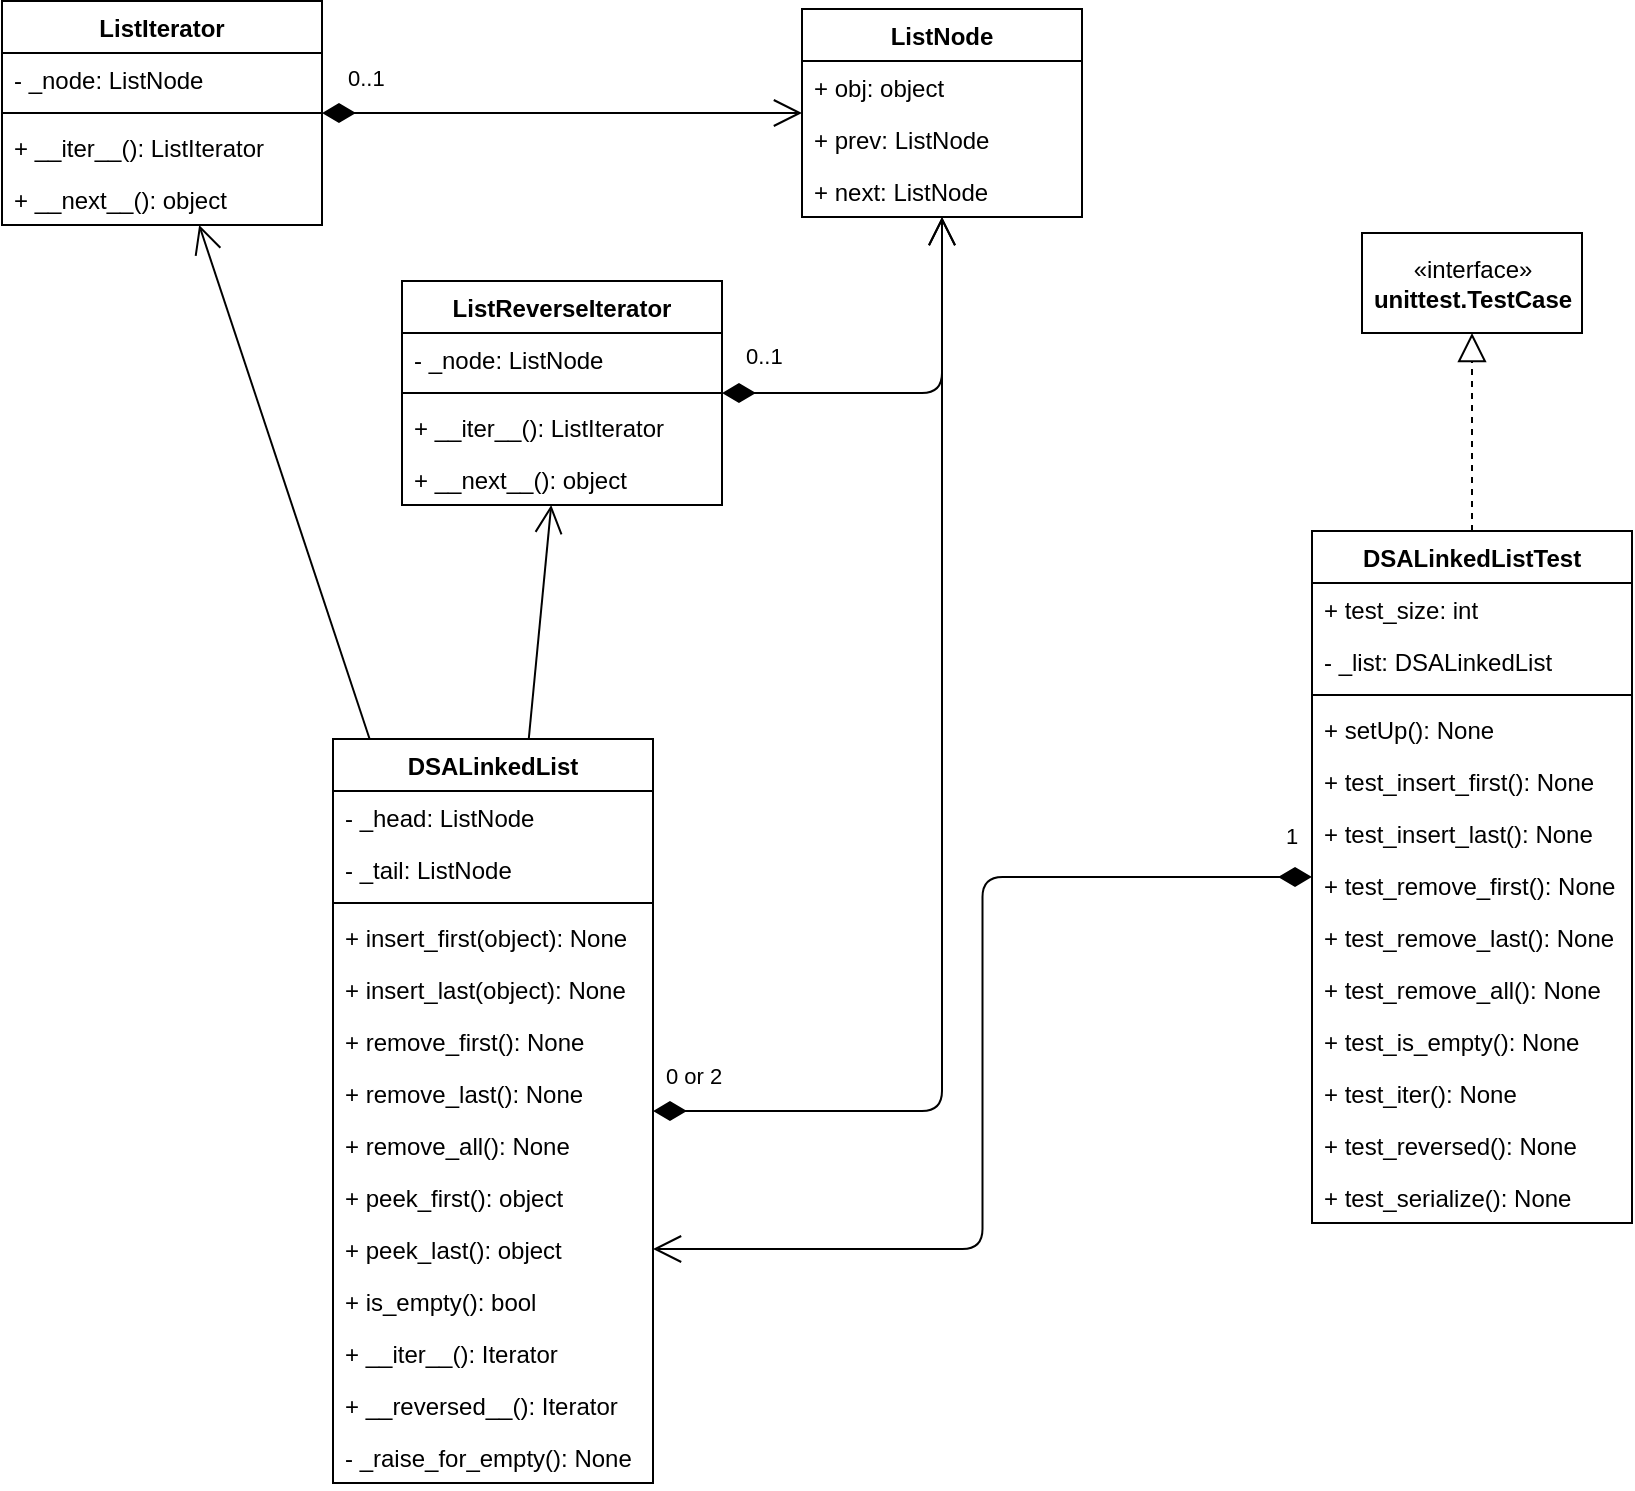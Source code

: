 <mxfile version="11.1.4"><diagram id="dMNKexgdfErFLsbpCKba" name="Page-1"><mxGraphModel dx="1649" dy="1069" grid="1" gridSize="10" guides="1" tooltips="1" connect="1" arrows="1" fold="1" page="1" pageScale="1" pageWidth="1100" pageHeight="850" math="0" shadow="0"><root><mxCell id="0"/><mxCell id="1" parent="0"/><mxCell id="wbKLgXvXoiBq53RBk5Bj-1" value="ListNode" style="swimlane;fontStyle=1;childLayout=stackLayout;horizontal=1;startSize=26;fillColor=none;horizontalStack=0;resizeParent=1;resizeParentMax=0;resizeLast=0;collapsible=1;marginBottom=0;" vertex="1" parent="1"><mxGeometry x="520" y="67.5" width="140" height="104" as="geometry"/></mxCell><mxCell id="wbKLgXvXoiBq53RBk5Bj-2" value="+ obj: object" style="text;strokeColor=none;fillColor=none;align=left;verticalAlign=top;spacingLeft=4;spacingRight=4;overflow=hidden;rotatable=0;points=[[0,0.5],[1,0.5]];portConstraint=eastwest;" vertex="1" parent="wbKLgXvXoiBq53RBk5Bj-1"><mxGeometry y="26" width="140" height="26" as="geometry"/></mxCell><mxCell id="wbKLgXvXoiBq53RBk5Bj-3" value="+ prev: ListNode" style="text;strokeColor=none;fillColor=none;align=left;verticalAlign=top;spacingLeft=4;spacingRight=4;overflow=hidden;rotatable=0;points=[[0,0.5],[1,0.5]];portConstraint=eastwest;" vertex="1" parent="wbKLgXvXoiBq53RBk5Bj-1"><mxGeometry y="52" width="140" height="26" as="geometry"/></mxCell><mxCell id="wbKLgXvXoiBq53RBk5Bj-4" value="+ next: ListNode" style="text;strokeColor=none;fillColor=none;align=left;verticalAlign=top;spacingLeft=4;spacingRight=4;overflow=hidden;rotatable=0;points=[[0,0.5],[1,0.5]];portConstraint=eastwest;" vertex="1" parent="wbKLgXvXoiBq53RBk5Bj-1"><mxGeometry y="78" width="140" height="26" as="geometry"/></mxCell><mxCell id="wbKLgXvXoiBq53RBk5Bj-5" value="DSALinkedList" style="swimlane;fontStyle=1;align=center;verticalAlign=top;childLayout=stackLayout;horizontal=1;startSize=26;horizontalStack=0;resizeParent=1;resizeParentMax=0;resizeLast=0;collapsible=1;marginBottom=0;" vertex="1" parent="1"><mxGeometry x="285.5" y="432.5" width="160" height="372" as="geometry"/></mxCell><mxCell id="wbKLgXvXoiBq53RBk5Bj-6" value="- _head: ListNode" style="text;strokeColor=none;fillColor=none;align=left;verticalAlign=top;spacingLeft=4;spacingRight=4;overflow=hidden;rotatable=0;points=[[0,0.5],[1,0.5]];portConstraint=eastwest;" vertex="1" parent="wbKLgXvXoiBq53RBk5Bj-5"><mxGeometry y="26" width="160" height="26" as="geometry"/></mxCell><mxCell id="wbKLgXvXoiBq53RBk5Bj-9" value="- _tail: ListNode" style="text;strokeColor=none;fillColor=none;align=left;verticalAlign=top;spacingLeft=4;spacingRight=4;overflow=hidden;rotatable=0;points=[[0,0.5],[1,0.5]];portConstraint=eastwest;" vertex="1" parent="wbKLgXvXoiBq53RBk5Bj-5"><mxGeometry y="52" width="160" height="26" as="geometry"/></mxCell><mxCell id="wbKLgXvXoiBq53RBk5Bj-7" value="" style="line;strokeWidth=1;fillColor=none;align=left;verticalAlign=middle;spacingTop=-1;spacingLeft=3;spacingRight=3;rotatable=0;labelPosition=right;points=[];portConstraint=eastwest;" vertex="1" parent="wbKLgXvXoiBq53RBk5Bj-5"><mxGeometry y="78" width="160" height="8" as="geometry"/></mxCell><mxCell id="wbKLgXvXoiBq53RBk5Bj-8" value="+ insert_first(object): None" style="text;strokeColor=none;fillColor=none;align=left;verticalAlign=top;spacingLeft=4;spacingRight=4;overflow=hidden;rotatable=0;points=[[0,0.5],[1,0.5]];portConstraint=eastwest;" vertex="1" parent="wbKLgXvXoiBq53RBk5Bj-5"><mxGeometry y="86" width="160" height="26" as="geometry"/></mxCell><mxCell id="wbKLgXvXoiBq53RBk5Bj-10" value="+ insert_last(object): None" style="text;strokeColor=none;fillColor=none;align=left;verticalAlign=top;spacingLeft=4;spacingRight=4;overflow=hidden;rotatable=0;points=[[0,0.5],[1,0.5]];portConstraint=eastwest;" vertex="1" parent="wbKLgXvXoiBq53RBk5Bj-5"><mxGeometry y="112" width="160" height="26" as="geometry"/></mxCell><mxCell id="wbKLgXvXoiBq53RBk5Bj-11" value="+ remove_first(): None" style="text;strokeColor=none;fillColor=none;align=left;verticalAlign=top;spacingLeft=4;spacingRight=4;overflow=hidden;rotatable=0;points=[[0,0.5],[1,0.5]];portConstraint=eastwest;" vertex="1" parent="wbKLgXvXoiBq53RBk5Bj-5"><mxGeometry y="138" width="160" height="26" as="geometry"/></mxCell><mxCell id="wbKLgXvXoiBq53RBk5Bj-12" value="+ remove_last(): None" style="text;strokeColor=none;fillColor=none;align=left;verticalAlign=top;spacingLeft=4;spacingRight=4;overflow=hidden;rotatable=0;points=[[0,0.5],[1,0.5]];portConstraint=eastwest;" vertex="1" parent="wbKLgXvXoiBq53RBk5Bj-5"><mxGeometry y="164" width="160" height="26" as="geometry"/></mxCell><mxCell id="wbKLgXvXoiBq53RBk5Bj-13" value="+ remove_all(): None" style="text;strokeColor=none;fillColor=none;align=left;verticalAlign=top;spacingLeft=4;spacingRight=4;overflow=hidden;rotatable=0;points=[[0,0.5],[1,0.5]];portConstraint=eastwest;" vertex="1" parent="wbKLgXvXoiBq53RBk5Bj-5"><mxGeometry y="190" width="160" height="26" as="geometry"/></mxCell><mxCell id="wbKLgXvXoiBq53RBk5Bj-14" value="+ peek_first(): object" style="text;strokeColor=none;fillColor=none;align=left;verticalAlign=top;spacingLeft=4;spacingRight=4;overflow=hidden;rotatable=0;points=[[0,0.5],[1,0.5]];portConstraint=eastwest;" vertex="1" parent="wbKLgXvXoiBq53RBk5Bj-5"><mxGeometry y="216" width="160" height="26" as="geometry"/></mxCell><mxCell id="wbKLgXvXoiBq53RBk5Bj-15" value="+ peek_last(): object" style="text;strokeColor=none;fillColor=none;align=left;verticalAlign=top;spacingLeft=4;spacingRight=4;overflow=hidden;rotatable=0;points=[[0,0.5],[1,0.5]];portConstraint=eastwest;" vertex="1" parent="wbKLgXvXoiBq53RBk5Bj-5"><mxGeometry y="242" width="160" height="26" as="geometry"/></mxCell><mxCell id="wbKLgXvXoiBq53RBk5Bj-16" value="+ is_empty(): bool" style="text;strokeColor=none;fillColor=none;align=left;verticalAlign=top;spacingLeft=4;spacingRight=4;overflow=hidden;rotatable=0;points=[[0,0.5],[1,0.5]];portConstraint=eastwest;" vertex="1" parent="wbKLgXvXoiBq53RBk5Bj-5"><mxGeometry y="268" width="160" height="26" as="geometry"/></mxCell><mxCell id="wbKLgXvXoiBq53RBk5Bj-17" value="+ __iter__(): Iterator" style="text;strokeColor=none;fillColor=none;align=left;verticalAlign=top;spacingLeft=4;spacingRight=4;overflow=hidden;rotatable=0;points=[[0,0.5],[1,0.5]];portConstraint=eastwest;" vertex="1" parent="wbKLgXvXoiBq53RBk5Bj-5"><mxGeometry y="294" width="160" height="26" as="geometry"/></mxCell><mxCell id="wbKLgXvXoiBq53RBk5Bj-18" value="+ __reversed__(): Iterator" style="text;strokeColor=none;fillColor=none;align=left;verticalAlign=top;spacingLeft=4;spacingRight=4;overflow=hidden;rotatable=0;points=[[0,0.5],[1,0.5]];portConstraint=eastwest;" vertex="1" parent="wbKLgXvXoiBq53RBk5Bj-5"><mxGeometry y="320" width="160" height="26" as="geometry"/></mxCell><mxCell id="wbKLgXvXoiBq53RBk5Bj-19" value="- _raise_for_empty(): None" style="text;strokeColor=none;fillColor=none;align=left;verticalAlign=top;spacingLeft=4;spacingRight=4;overflow=hidden;rotatable=0;points=[[0,0.5],[1,0.5]];portConstraint=eastwest;" vertex="1" parent="wbKLgXvXoiBq53RBk5Bj-5"><mxGeometry y="346" width="160" height="26" as="geometry"/></mxCell><mxCell id="wbKLgXvXoiBq53RBk5Bj-20" value="0 or 2" style="endArrow=open;html=1;endSize=12;startArrow=diamondThin;startSize=14;startFill=1;edgeStyle=orthogonalEdgeStyle;align=left;verticalAlign=bottom;" edge="1" parent="1" source="wbKLgXvXoiBq53RBk5Bj-5" target="wbKLgXvXoiBq53RBk5Bj-1"><mxGeometry x="-0.482" y="140" relative="1" as="geometry"><mxPoint x="285.5" y="829.5" as="sourcePoint"/><mxPoint x="445.5" y="829.5" as="targetPoint"/><mxPoint as="offset"/></mxGeometry></mxCell><mxCell id="wbKLgXvXoiBq53RBk5Bj-21" value="«interface»&lt;br&gt;&lt;b&gt;unittest.TestCase&lt;/b&gt;" style="html=1;" vertex="1" parent="1"><mxGeometry x="800" y="179.5" width="110" height="50" as="geometry"/></mxCell><mxCell id="wbKLgXvXoiBq53RBk5Bj-22" value="DSALinkedListTest" style="swimlane;fontStyle=1;align=center;verticalAlign=top;childLayout=stackLayout;horizontal=1;startSize=26;horizontalStack=0;resizeParent=1;resizeParentMax=0;resizeLast=0;collapsible=1;marginBottom=0;" vertex="1" parent="1"><mxGeometry x="775" y="328.5" width="160" height="346" as="geometry"/></mxCell><mxCell id="wbKLgXvXoiBq53RBk5Bj-23" value="+ test_size: int" style="text;strokeColor=none;fillColor=none;align=left;verticalAlign=top;spacingLeft=4;spacingRight=4;overflow=hidden;rotatable=0;points=[[0,0.5],[1,0.5]];portConstraint=eastwest;" vertex="1" parent="wbKLgXvXoiBq53RBk5Bj-22"><mxGeometry y="26" width="160" height="26" as="geometry"/></mxCell><mxCell id="wbKLgXvXoiBq53RBk5Bj-26" value="- _list: DSALinkedList" style="text;strokeColor=none;fillColor=none;align=left;verticalAlign=top;spacingLeft=4;spacingRight=4;overflow=hidden;rotatable=0;points=[[0,0.5],[1,0.5]];portConstraint=eastwest;" vertex="1" parent="wbKLgXvXoiBq53RBk5Bj-22"><mxGeometry y="52" width="160" height="26" as="geometry"/></mxCell><mxCell id="wbKLgXvXoiBq53RBk5Bj-24" value="" style="line;strokeWidth=1;fillColor=none;align=left;verticalAlign=middle;spacingTop=-1;spacingLeft=3;spacingRight=3;rotatable=0;labelPosition=right;points=[];portConstraint=eastwest;" vertex="1" parent="wbKLgXvXoiBq53RBk5Bj-22"><mxGeometry y="78" width="160" height="8" as="geometry"/></mxCell><mxCell id="wbKLgXvXoiBq53RBk5Bj-25" value="+ setUp(): None" style="text;strokeColor=none;fillColor=none;align=left;verticalAlign=top;spacingLeft=4;spacingRight=4;overflow=hidden;rotatable=0;points=[[0,0.5],[1,0.5]];portConstraint=eastwest;" vertex="1" parent="wbKLgXvXoiBq53RBk5Bj-22"><mxGeometry y="86" width="160" height="26" as="geometry"/></mxCell><mxCell id="wbKLgXvXoiBq53RBk5Bj-29" value="+ test_insert_first(): None" style="text;strokeColor=none;fillColor=none;align=left;verticalAlign=top;spacingLeft=4;spacingRight=4;overflow=hidden;rotatable=0;points=[[0,0.5],[1,0.5]];portConstraint=eastwest;" vertex="1" parent="wbKLgXvXoiBq53RBk5Bj-22"><mxGeometry y="112" width="160" height="26" as="geometry"/></mxCell><mxCell id="wbKLgXvXoiBq53RBk5Bj-31" value="+ test_insert_last(): None" style="text;strokeColor=none;fillColor=none;align=left;verticalAlign=top;spacingLeft=4;spacingRight=4;overflow=hidden;rotatable=0;points=[[0,0.5],[1,0.5]];portConstraint=eastwest;" vertex="1" parent="wbKLgXvXoiBq53RBk5Bj-22"><mxGeometry y="138" width="160" height="26" as="geometry"/></mxCell><mxCell id="wbKLgXvXoiBq53RBk5Bj-32" value="+ test_remove_first(): None" style="text;strokeColor=none;fillColor=none;align=left;verticalAlign=top;spacingLeft=4;spacingRight=4;overflow=hidden;rotatable=0;points=[[0,0.5],[1,0.5]];portConstraint=eastwest;" vertex="1" parent="wbKLgXvXoiBq53RBk5Bj-22"><mxGeometry y="164" width="160" height="26" as="geometry"/></mxCell><mxCell id="wbKLgXvXoiBq53RBk5Bj-30" value="+ test_remove_last(): None" style="text;strokeColor=none;fillColor=none;align=left;verticalAlign=top;spacingLeft=4;spacingRight=4;overflow=hidden;rotatable=0;points=[[0,0.5],[1,0.5]];portConstraint=eastwest;" vertex="1" parent="wbKLgXvXoiBq53RBk5Bj-22"><mxGeometry y="190" width="160" height="26" as="geometry"/></mxCell><mxCell id="wbKLgXvXoiBq53RBk5Bj-33" value="+ test_remove_all(): None" style="text;strokeColor=none;fillColor=none;align=left;verticalAlign=top;spacingLeft=4;spacingRight=4;overflow=hidden;rotatable=0;points=[[0,0.5],[1,0.5]];portConstraint=eastwest;" vertex="1" parent="wbKLgXvXoiBq53RBk5Bj-22"><mxGeometry y="216" width="160" height="26" as="geometry"/></mxCell><mxCell id="wbKLgXvXoiBq53RBk5Bj-34" value="+ test_is_empty(): None" style="text;strokeColor=none;fillColor=none;align=left;verticalAlign=top;spacingLeft=4;spacingRight=4;overflow=hidden;rotatable=0;points=[[0,0.5],[1,0.5]];portConstraint=eastwest;" vertex="1" parent="wbKLgXvXoiBq53RBk5Bj-22"><mxGeometry y="242" width="160" height="26" as="geometry"/></mxCell><mxCell id="wbKLgXvXoiBq53RBk5Bj-35" value="+ test_iter(): None" style="text;strokeColor=none;fillColor=none;align=left;verticalAlign=top;spacingLeft=4;spacingRight=4;overflow=hidden;rotatable=0;points=[[0,0.5],[1,0.5]];portConstraint=eastwest;" vertex="1" parent="wbKLgXvXoiBq53RBk5Bj-22"><mxGeometry y="268" width="160" height="26" as="geometry"/></mxCell><mxCell id="wbKLgXvXoiBq53RBk5Bj-36" value="+ test_reversed(): None" style="text;strokeColor=none;fillColor=none;align=left;verticalAlign=top;spacingLeft=4;spacingRight=4;overflow=hidden;rotatable=0;points=[[0,0.5],[1,0.5]];portConstraint=eastwest;" vertex="1" parent="wbKLgXvXoiBq53RBk5Bj-22"><mxGeometry y="294" width="160" height="26" as="geometry"/></mxCell><mxCell id="wbKLgXvXoiBq53RBk5Bj-37" value="+ test_serialize(): None" style="text;strokeColor=none;fillColor=none;align=left;verticalAlign=top;spacingLeft=4;spacingRight=4;overflow=hidden;rotatable=0;points=[[0,0.5],[1,0.5]];portConstraint=eastwest;" vertex="1" parent="wbKLgXvXoiBq53RBk5Bj-22"><mxGeometry y="320" width="160" height="26" as="geometry"/></mxCell><mxCell id="wbKLgXvXoiBq53RBk5Bj-27" value="1" style="endArrow=open;html=1;endSize=12;startArrow=diamondThin;startSize=14;startFill=1;edgeStyle=orthogonalEdgeStyle;align=left;verticalAlign=bottom;entryX=1;entryY=0.5;entryDx=0;entryDy=0;" edge="1" parent="1" source="wbKLgXvXoiBq53RBk5Bj-22" target="wbKLgXvXoiBq53RBk5Bj-15"><mxGeometry x="-0.942" y="-12" relative="1" as="geometry"><mxPoint x="551.5" y="622" as="sourcePoint"/><mxPoint x="491.5" y="832" as="targetPoint"/><mxPoint as="offset"/></mxGeometry></mxCell><mxCell id="wbKLgXvXoiBq53RBk5Bj-28" value="" style="endArrow=block;dashed=1;endFill=0;endSize=12;html=1;" edge="1" parent="1" source="wbKLgXvXoiBq53RBk5Bj-22" target="wbKLgXvXoiBq53RBk5Bj-21"><mxGeometry width="160" relative="1" as="geometry"><mxPoint x="591.5" y="602" as="sourcePoint"/><mxPoint x="491.5" y="832" as="targetPoint"/></mxGeometry></mxCell><mxCell id="wbKLgXvXoiBq53RBk5Bj-38" value="ListIterator" style="swimlane;fontStyle=1;align=center;verticalAlign=top;childLayout=stackLayout;horizontal=1;startSize=26;horizontalStack=0;resizeParent=1;resizeParentMax=0;resizeLast=0;collapsible=1;marginBottom=0;" vertex="1" parent="1"><mxGeometry x="120" y="63.5" width="160" height="112" as="geometry"/></mxCell><mxCell id="wbKLgXvXoiBq53RBk5Bj-39" value="- _node: ListNode" style="text;strokeColor=none;fillColor=none;align=left;verticalAlign=top;spacingLeft=4;spacingRight=4;overflow=hidden;rotatable=0;points=[[0,0.5],[1,0.5]];portConstraint=eastwest;" vertex="1" parent="wbKLgXvXoiBq53RBk5Bj-38"><mxGeometry y="26" width="160" height="26" as="geometry"/></mxCell><mxCell id="wbKLgXvXoiBq53RBk5Bj-40" value="" style="line;strokeWidth=1;fillColor=none;align=left;verticalAlign=middle;spacingTop=-1;spacingLeft=3;spacingRight=3;rotatable=0;labelPosition=right;points=[];portConstraint=eastwest;" vertex="1" parent="wbKLgXvXoiBq53RBk5Bj-38"><mxGeometry y="52" width="160" height="8" as="geometry"/></mxCell><mxCell id="wbKLgXvXoiBq53RBk5Bj-41" value="+ __iter__(): ListIterator" style="text;strokeColor=none;fillColor=none;align=left;verticalAlign=top;spacingLeft=4;spacingRight=4;overflow=hidden;rotatable=0;points=[[0,0.5],[1,0.5]];portConstraint=eastwest;" vertex="1" parent="wbKLgXvXoiBq53RBk5Bj-38"><mxGeometry y="60" width="160" height="26" as="geometry"/></mxCell><mxCell id="wbKLgXvXoiBq53RBk5Bj-43" value="+ __next__(): object" style="text;strokeColor=none;fillColor=none;align=left;verticalAlign=top;spacingLeft=4;spacingRight=4;overflow=hidden;rotatable=0;points=[[0,0.5],[1,0.5]];portConstraint=eastwest;" vertex="1" parent="wbKLgXvXoiBq53RBk5Bj-38"><mxGeometry y="86" width="160" height="26" as="geometry"/></mxCell><mxCell id="wbKLgXvXoiBq53RBk5Bj-42" value="&lt;div&gt;0..1&lt;/div&gt;" style="endArrow=open;html=1;endSize=12;startArrow=diamondThin;startSize=14;startFill=1;edgeStyle=orthogonalEdgeStyle;align=left;verticalAlign=bottom;" edge="1" parent="1" source="wbKLgXvXoiBq53RBk5Bj-38" target="wbKLgXvXoiBq53RBk5Bj-1"><mxGeometry x="-0.917" y="9" relative="1" as="geometry"><mxPoint x="140" y="830" as="sourcePoint"/><mxPoint x="300" y="830" as="targetPoint"/><mxPoint x="1" as="offset"/></mxGeometry></mxCell><mxCell id="wbKLgXvXoiBq53RBk5Bj-44" value="ListReverseIterator" style="swimlane;fontStyle=1;align=center;verticalAlign=top;childLayout=stackLayout;horizontal=1;startSize=26;horizontalStack=0;resizeParent=1;resizeParentMax=0;resizeLast=0;collapsible=1;marginBottom=0;" vertex="1" parent="1"><mxGeometry x="320" y="203.5" width="160" height="112" as="geometry"/></mxCell><mxCell id="wbKLgXvXoiBq53RBk5Bj-45" value="- _node: ListNode" style="text;strokeColor=none;fillColor=none;align=left;verticalAlign=top;spacingLeft=4;spacingRight=4;overflow=hidden;rotatable=0;points=[[0,0.5],[1,0.5]];portConstraint=eastwest;" vertex="1" parent="wbKLgXvXoiBq53RBk5Bj-44"><mxGeometry y="26" width="160" height="26" as="geometry"/></mxCell><mxCell id="wbKLgXvXoiBq53RBk5Bj-46" value="" style="line;strokeWidth=1;fillColor=none;align=left;verticalAlign=middle;spacingTop=-1;spacingLeft=3;spacingRight=3;rotatable=0;labelPosition=right;points=[];portConstraint=eastwest;" vertex="1" parent="wbKLgXvXoiBq53RBk5Bj-44"><mxGeometry y="52" width="160" height="8" as="geometry"/></mxCell><mxCell id="wbKLgXvXoiBq53RBk5Bj-47" value="+ __iter__(): ListIterator" style="text;strokeColor=none;fillColor=none;align=left;verticalAlign=top;spacingLeft=4;spacingRight=4;overflow=hidden;rotatable=0;points=[[0,0.5],[1,0.5]];portConstraint=eastwest;" vertex="1" parent="wbKLgXvXoiBq53RBk5Bj-44"><mxGeometry y="60" width="160" height="26" as="geometry"/></mxCell><mxCell id="wbKLgXvXoiBq53RBk5Bj-48" value="+ __next__(): object" style="text;strokeColor=none;fillColor=none;align=left;verticalAlign=top;spacingLeft=4;spacingRight=4;overflow=hidden;rotatable=0;points=[[0,0.5],[1,0.5]];portConstraint=eastwest;" vertex="1" parent="wbKLgXvXoiBq53RBk5Bj-44"><mxGeometry y="86" width="160" height="26" as="geometry"/></mxCell><mxCell id="wbKLgXvXoiBq53RBk5Bj-49" value="0..1" style="endArrow=open;html=1;endSize=12;startArrow=diamondThin;startSize=14;startFill=1;edgeStyle=orthogonalEdgeStyle;align=left;verticalAlign=bottom;" edge="1" parent="1" source="wbKLgXvXoiBq53RBk5Bj-44" target="wbKLgXvXoiBq53RBk5Bj-1"><mxGeometry x="0.21" y="100" relative="1" as="geometry"><mxPoint x="140" y="830" as="sourcePoint"/><mxPoint x="300" y="830" as="targetPoint"/><mxPoint as="offset"/></mxGeometry></mxCell><mxCell id="wbKLgXvXoiBq53RBk5Bj-50" value="" style="endArrow=open;endFill=1;endSize=12;html=1;" edge="1" parent="1" source="wbKLgXvXoiBq53RBk5Bj-5" target="wbKLgXvXoiBq53RBk5Bj-44"><mxGeometry width="160" relative="1" as="geometry"><mxPoint x="140" y="830" as="sourcePoint"/><mxPoint x="300" y="830" as="targetPoint"/></mxGeometry></mxCell><mxCell id="wbKLgXvXoiBq53RBk5Bj-51" value="" style="endArrow=open;endFill=1;endSize=12;html=1;" edge="1" parent="1" source="wbKLgXvXoiBq53RBk5Bj-5" target="wbKLgXvXoiBq53RBk5Bj-38"><mxGeometry width="160" relative="1" as="geometry"><mxPoint x="295.5" y="446.507" as="sourcePoint"/><mxPoint x="254.616" y="353.5" as="targetPoint"/></mxGeometry></mxCell></root></mxGraphModel></diagram></mxfile>